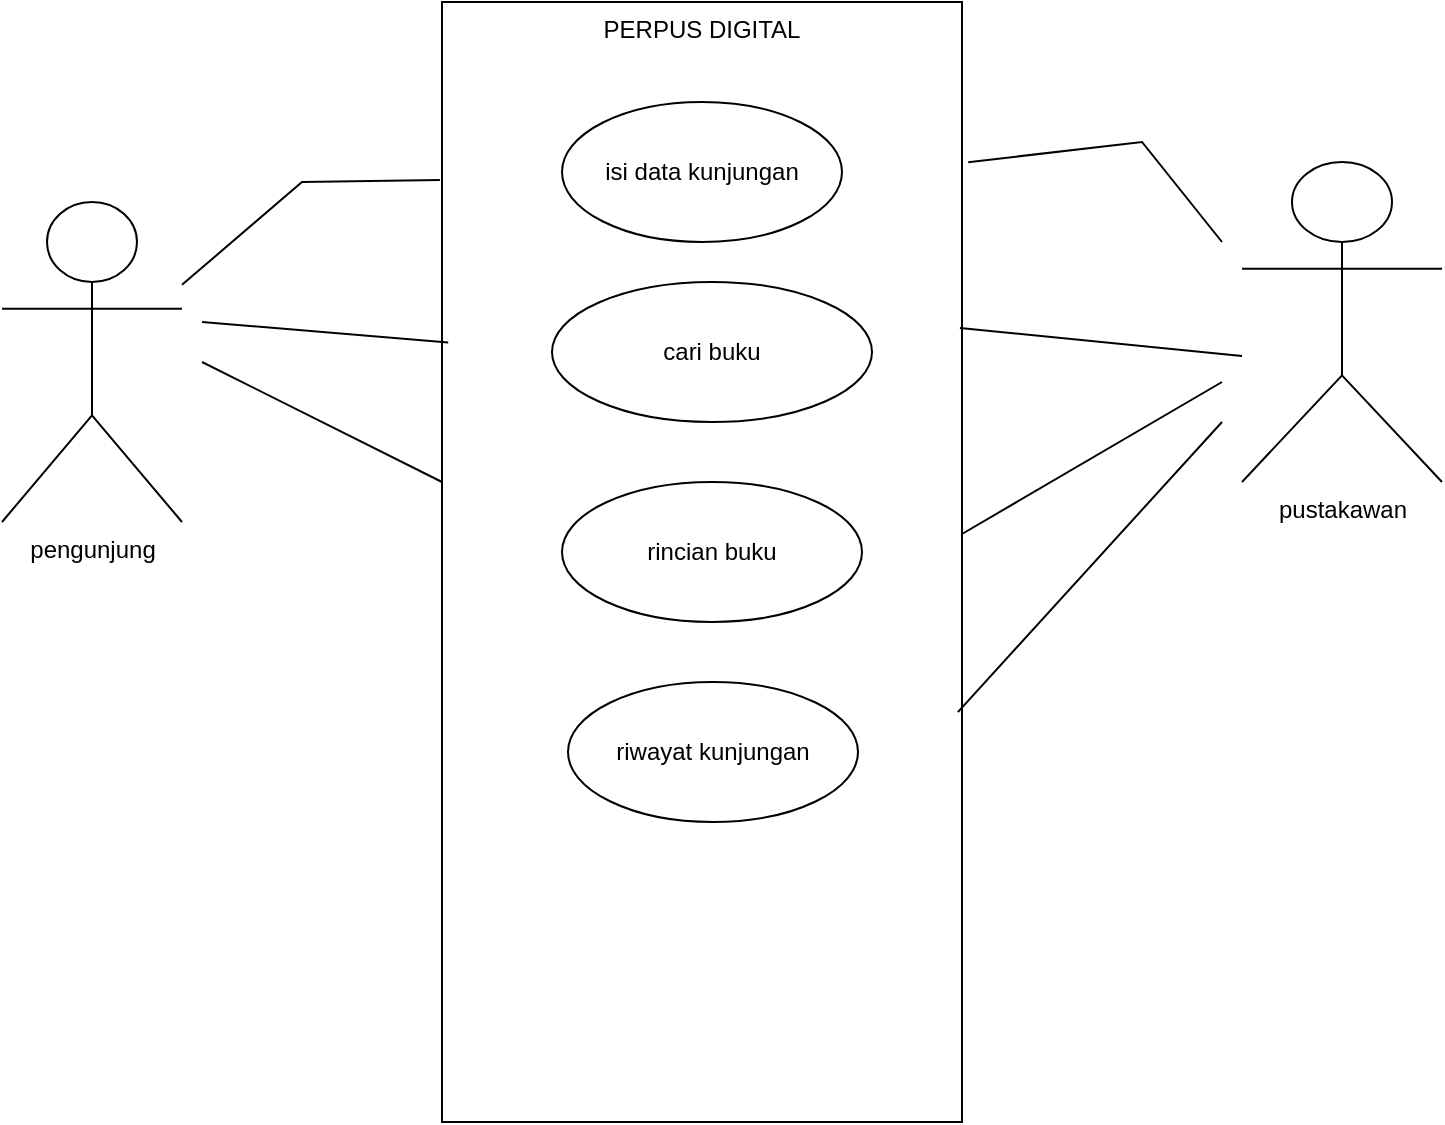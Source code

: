 <mxfile version="23.1.1" type="github">
  <diagram name="Page-1" id="2vugY1HEAnYX5uprdd2u">
    <mxGraphModel dx="880" dy="468" grid="1" gridSize="10" guides="1" tooltips="1" connect="1" arrows="1" fold="1" page="1" pageScale="1" pageWidth="850" pageHeight="1100" math="0" shadow="0">
      <root>
        <mxCell id="0" />
        <mxCell id="1" parent="0" />
        <mxCell id="UhrWUVNZwqdm1D_5aJh4-1" value="PERPUS DIGITAL" style="rounded=0;whiteSpace=wrap;html=1;verticalAlign=top;" vertex="1" parent="1">
          <mxGeometry x="290" y="20" width="260" height="560" as="geometry" />
        </mxCell>
        <mxCell id="UhrWUVNZwqdm1D_5aJh4-4" value="isi data kunjungan" style="ellipse;whiteSpace=wrap;html=1;" vertex="1" parent="1">
          <mxGeometry x="350" y="70" width="140" height="70" as="geometry" />
        </mxCell>
        <mxCell id="UhrWUVNZwqdm1D_5aJh4-5" value="cari buku" style="ellipse;whiteSpace=wrap;html=1;" vertex="1" parent="1">
          <mxGeometry x="345" y="160" width="160" height="70" as="geometry" />
        </mxCell>
        <mxCell id="UhrWUVNZwqdm1D_5aJh4-6" value="rincian buku" style="ellipse;whiteSpace=wrap;html=1;" vertex="1" parent="1">
          <mxGeometry x="350" y="260" width="150" height="70" as="geometry" />
        </mxCell>
        <mxCell id="UhrWUVNZwqdm1D_5aJh4-7" value="riwayat kunjungan" style="ellipse;whiteSpace=wrap;html=1;" vertex="1" parent="1">
          <mxGeometry x="353" y="360" width="145" height="70" as="geometry" />
        </mxCell>
        <mxCell id="UhrWUVNZwqdm1D_5aJh4-9" value="pengunjung" style="shape=umlActor;verticalLabelPosition=bottom;verticalAlign=top;html=1;outlineConnect=0;" vertex="1" parent="1">
          <mxGeometry x="70" y="120" width="90" height="160" as="geometry" />
        </mxCell>
        <mxCell id="UhrWUVNZwqdm1D_5aJh4-12" value="pustakawan" style="shape=umlActor;verticalLabelPosition=bottom;verticalAlign=top;html=1;outlineConnect=0;" vertex="1" parent="1">
          <mxGeometry x="690" y="100" width="100" height="160" as="geometry" />
        </mxCell>
        <mxCell id="UhrWUVNZwqdm1D_5aJh4-14" value="" style="endArrow=none;html=1;rounded=0;entryX=-0.004;entryY=0.159;entryDx=0;entryDy=0;entryPerimeter=0;" edge="1" parent="1" source="UhrWUVNZwqdm1D_5aJh4-9" target="UhrWUVNZwqdm1D_5aJh4-1">
          <mxGeometry width="50" height="50" relative="1" as="geometry">
            <mxPoint x="180" y="170" as="sourcePoint" />
            <mxPoint x="250" y="120" as="targetPoint" />
            <Array as="points">
              <mxPoint x="220" y="110" />
            </Array>
          </mxGeometry>
        </mxCell>
        <mxCell id="UhrWUVNZwqdm1D_5aJh4-15" value="" style="endArrow=none;html=1;rounded=0;entryX=0.012;entryY=0.304;entryDx=0;entryDy=0;entryPerimeter=0;" edge="1" parent="1" target="UhrWUVNZwqdm1D_5aJh4-1">
          <mxGeometry width="50" height="50" relative="1" as="geometry">
            <mxPoint x="170" y="180" as="sourcePoint" />
            <mxPoint x="270" y="220" as="targetPoint" />
          </mxGeometry>
        </mxCell>
        <mxCell id="UhrWUVNZwqdm1D_5aJh4-17" value="" style="endArrow=none;html=1;rounded=0;" edge="1" parent="1">
          <mxGeometry width="50" height="50" relative="1" as="geometry">
            <mxPoint x="170" y="200" as="sourcePoint" />
            <mxPoint x="290" y="260" as="targetPoint" />
          </mxGeometry>
        </mxCell>
        <mxCell id="UhrWUVNZwqdm1D_5aJh4-19" value="" style="endArrow=none;html=1;rounded=0;exitX=0.996;exitY=0.291;exitDx=0;exitDy=0;exitPerimeter=0;" edge="1" parent="1" source="UhrWUVNZwqdm1D_5aJh4-1">
          <mxGeometry width="50" height="50" relative="1" as="geometry">
            <mxPoint x="610" y="250" as="sourcePoint" />
            <mxPoint x="690" y="197" as="targetPoint" />
          </mxGeometry>
        </mxCell>
        <mxCell id="UhrWUVNZwqdm1D_5aJh4-20" value="" style="endArrow=none;html=1;rounded=0;exitX=1.012;exitY=0.143;exitDx=0;exitDy=0;exitPerimeter=0;" edge="1" parent="1" source="UhrWUVNZwqdm1D_5aJh4-1">
          <mxGeometry width="50" height="50" relative="1" as="geometry">
            <mxPoint x="570" y="170" as="sourcePoint" />
            <mxPoint x="680" y="140" as="targetPoint" />
            <Array as="points">
              <mxPoint x="640" y="90" />
            </Array>
          </mxGeometry>
        </mxCell>
        <mxCell id="UhrWUVNZwqdm1D_5aJh4-21" value="" style="endArrow=none;html=1;rounded=0;exitX=1;exitY=0.475;exitDx=0;exitDy=0;exitPerimeter=0;" edge="1" parent="1" source="UhrWUVNZwqdm1D_5aJh4-1">
          <mxGeometry width="50" height="50" relative="1" as="geometry">
            <mxPoint x="580" y="300" as="sourcePoint" />
            <mxPoint x="680" y="210" as="targetPoint" />
          </mxGeometry>
        </mxCell>
        <mxCell id="UhrWUVNZwqdm1D_5aJh4-22" value="" style="endArrow=none;html=1;rounded=0;exitX=0.992;exitY=0.634;exitDx=0;exitDy=0;exitPerimeter=0;" edge="1" parent="1" source="UhrWUVNZwqdm1D_5aJh4-1">
          <mxGeometry width="50" height="50" relative="1" as="geometry">
            <mxPoint x="580" y="380" as="sourcePoint" />
            <mxPoint x="680" y="230" as="targetPoint" />
          </mxGeometry>
        </mxCell>
      </root>
    </mxGraphModel>
  </diagram>
</mxfile>
